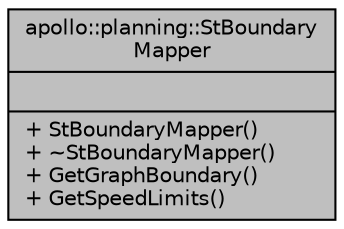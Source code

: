 digraph "apollo::planning::StBoundaryMapper"
{
  edge [fontname="Helvetica",fontsize="10",labelfontname="Helvetica",labelfontsize="10"];
  node [fontname="Helvetica",fontsize="10",shape=record];
  Node1 [label="{apollo::planning::StBoundary\lMapper\n||+ StBoundaryMapper()\l+ ~StBoundaryMapper()\l+ GetGraphBoundary()\l+ GetSpeedLimits()\l}",height=0.2,width=0.4,color="black", fillcolor="grey75", style="filled" fontcolor="black"];
}

